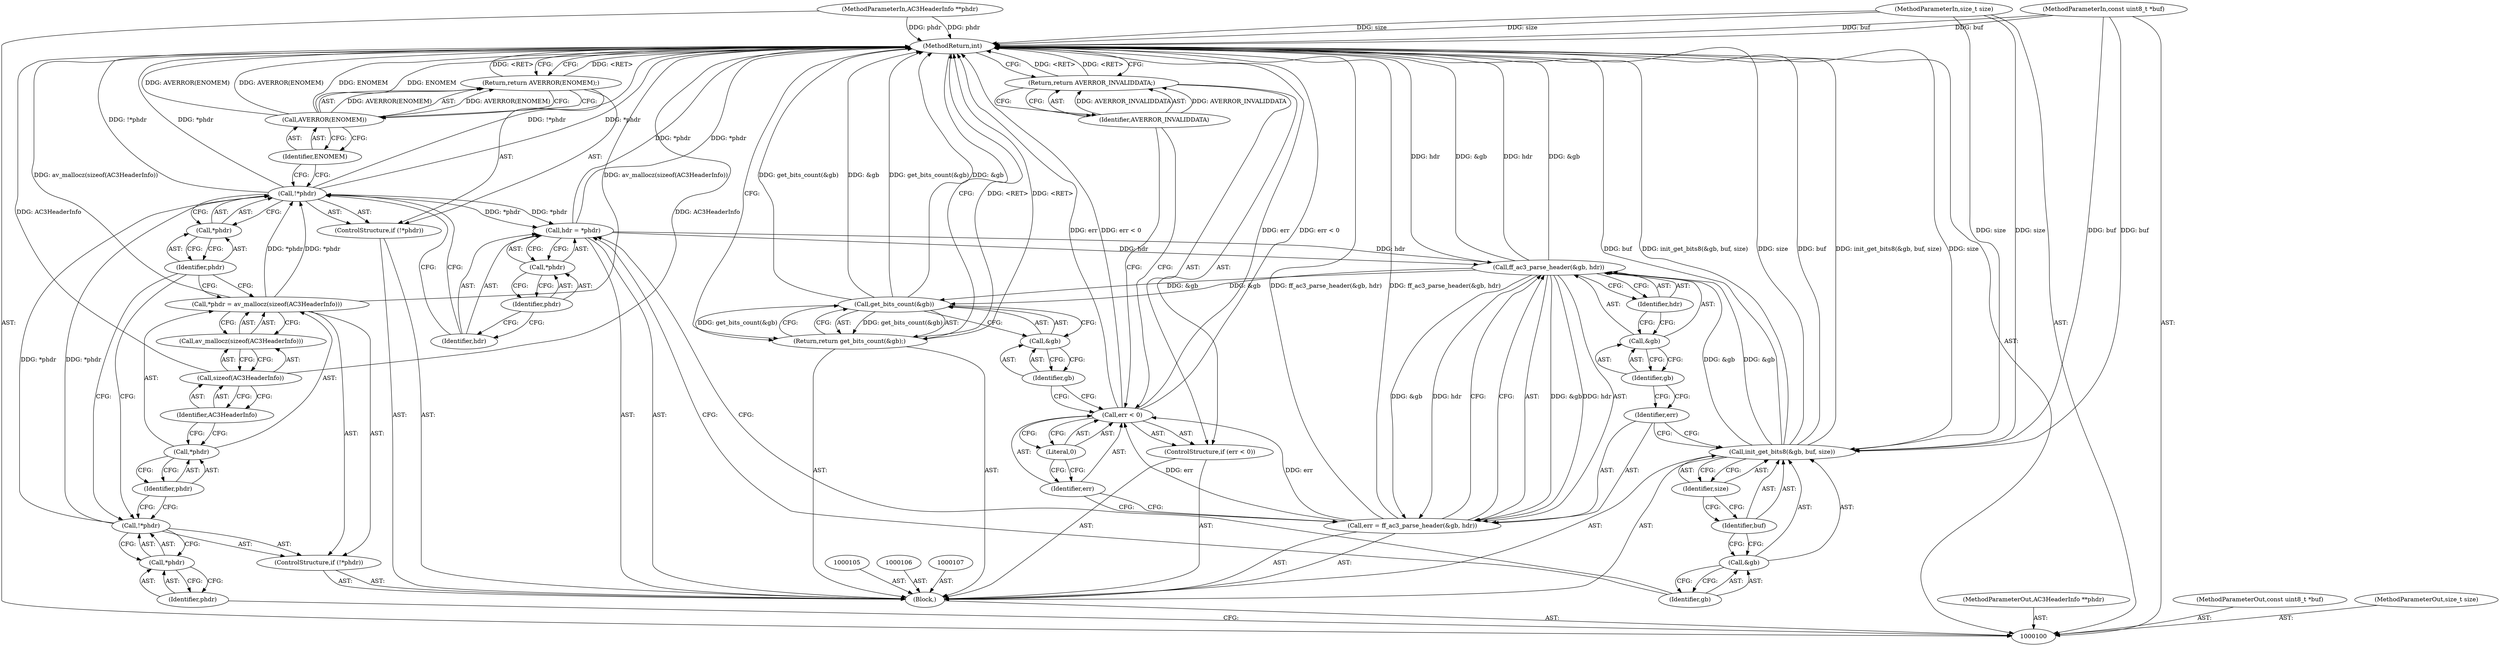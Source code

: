 digraph "1_FFmpeg_00e8181bd97c834fe60751b0c511d4bb97875f78" {
"1000150" [label="(MethodReturn,int)"];
"1000101" [label="(MethodParameterIn,AC3HeaderInfo **phdr)"];
"1000209" [label="(MethodParameterOut,AC3HeaderInfo **phdr)"];
"1000102" [label="(MethodParameterIn,const uint8_t *buf)"];
"1000210" [label="(MethodParameterOut,const uint8_t *buf)"];
"1000121" [label="(Identifier,phdr)"];
"1000118" [label="(ControlStructure,if (!*phdr))"];
"1000119" [label="(Call,!*phdr)"];
"1000120" [label="(Call,*phdr)"];
"1000123" [label="(Call,AVERROR(ENOMEM))"];
"1000124" [label="(Identifier,ENOMEM)"];
"1000122" [label="(Return,return AVERROR(ENOMEM);)"];
"1000127" [label="(Call,*phdr)"];
"1000128" [label="(Identifier,phdr)"];
"1000125" [label="(Call,hdr = *phdr)"];
"1000126" [label="(Identifier,hdr)"];
"1000130" [label="(Call,&gb)"];
"1000131" [label="(Identifier,gb)"];
"1000132" [label="(Identifier,buf)"];
"1000133" [label="(Identifier,size)"];
"1000129" [label="(Call,init_get_bits8(&gb, buf, size))"];
"1000136" [label="(Call,ff_ac3_parse_header(&gb, hdr))"];
"1000137" [label="(Call,&gb)"];
"1000138" [label="(Identifier,gb)"];
"1000139" [label="(Identifier,hdr)"];
"1000134" [label="(Call,err = ff_ac3_parse_header(&gb, hdr))"];
"1000135" [label="(Identifier,err)"];
"1000143" [label="(Literal,0)"];
"1000140" [label="(ControlStructure,if (err < 0))"];
"1000141" [label="(Call,err < 0)"];
"1000142" [label="(Identifier,err)"];
"1000145" [label="(Identifier,AVERROR_INVALIDDATA)"];
"1000144" [label="(Return,return AVERROR_INVALIDDATA;)"];
"1000147" [label="(Call,get_bits_count(&gb))"];
"1000148" [label="(Call,&gb)"];
"1000149" [label="(Identifier,gb)"];
"1000146" [label="(Return,return get_bits_count(&gb);)"];
"1000103" [label="(MethodParameterIn,size_t size)"];
"1000211" [label="(MethodParameterOut,size_t size)"];
"1000104" [label="(Block,)"];
"1000111" [label="(Identifier,phdr)"];
"1000108" [label="(ControlStructure,if (!*phdr))"];
"1000109" [label="(Call,!*phdr)"];
"1000110" [label="(Call,*phdr)"];
"1000115" [label="(Call,av_mallocz(sizeof(AC3HeaderInfo)))"];
"1000116" [label="(Call,sizeof(AC3HeaderInfo))"];
"1000117" [label="(Identifier,AC3HeaderInfo)"];
"1000112" [label="(Call,*phdr = av_mallocz(sizeof(AC3HeaderInfo)))"];
"1000113" [label="(Call,*phdr)"];
"1000114" [label="(Identifier,phdr)"];
"1000150" -> "1000100"  [label="AST: "];
"1000150" -> "1000122"  [label="CFG: "];
"1000150" -> "1000144"  [label="CFG: "];
"1000150" -> "1000146"  [label="CFG: "];
"1000122" -> "1000150"  [label="DDG: <RET>"];
"1000144" -> "1000150"  [label="DDG: <RET>"];
"1000146" -> "1000150"  [label="DDG: <RET>"];
"1000116" -> "1000150"  [label="DDG: AC3HeaderInfo"];
"1000141" -> "1000150"  [label="DDG: err"];
"1000141" -> "1000150"  [label="DDG: err < 0"];
"1000112" -> "1000150"  [label="DDG: av_mallocz(sizeof(AC3HeaderInfo))"];
"1000147" -> "1000150"  [label="DDG: &gb"];
"1000147" -> "1000150"  [label="DDG: get_bits_count(&gb)"];
"1000125" -> "1000150"  [label="DDG: *phdr"];
"1000134" -> "1000150"  [label="DDG: ff_ac3_parse_header(&gb, hdr)"];
"1000119" -> "1000150"  [label="DDG: !*phdr"];
"1000119" -> "1000150"  [label="DDG: *phdr"];
"1000136" -> "1000150"  [label="DDG: &gb"];
"1000136" -> "1000150"  [label="DDG: hdr"];
"1000123" -> "1000150"  [label="DDG: ENOMEM"];
"1000123" -> "1000150"  [label="DDG: AVERROR(ENOMEM)"];
"1000129" -> "1000150"  [label="DDG: buf"];
"1000129" -> "1000150"  [label="DDG: init_get_bits8(&gb, buf, size)"];
"1000129" -> "1000150"  [label="DDG: size"];
"1000103" -> "1000150"  [label="DDG: size"];
"1000102" -> "1000150"  [label="DDG: buf"];
"1000101" -> "1000150"  [label="DDG: phdr"];
"1000101" -> "1000100"  [label="AST: "];
"1000101" -> "1000150"  [label="DDG: phdr"];
"1000209" -> "1000100"  [label="AST: "];
"1000102" -> "1000100"  [label="AST: "];
"1000102" -> "1000150"  [label="DDG: buf"];
"1000102" -> "1000129"  [label="DDG: buf"];
"1000210" -> "1000100"  [label="AST: "];
"1000121" -> "1000120"  [label="AST: "];
"1000121" -> "1000112"  [label="CFG: "];
"1000121" -> "1000109"  [label="CFG: "];
"1000120" -> "1000121"  [label="CFG: "];
"1000118" -> "1000104"  [label="AST: "];
"1000119" -> "1000118"  [label="AST: "];
"1000122" -> "1000118"  [label="AST: "];
"1000119" -> "1000118"  [label="AST: "];
"1000119" -> "1000120"  [label="CFG: "];
"1000120" -> "1000119"  [label="AST: "];
"1000124" -> "1000119"  [label="CFG: "];
"1000126" -> "1000119"  [label="CFG: "];
"1000119" -> "1000150"  [label="DDG: !*phdr"];
"1000119" -> "1000150"  [label="DDG: *phdr"];
"1000112" -> "1000119"  [label="DDG: *phdr"];
"1000109" -> "1000119"  [label="DDG: *phdr"];
"1000119" -> "1000125"  [label="DDG: *phdr"];
"1000120" -> "1000119"  [label="AST: "];
"1000120" -> "1000121"  [label="CFG: "];
"1000121" -> "1000120"  [label="AST: "];
"1000119" -> "1000120"  [label="CFG: "];
"1000123" -> "1000122"  [label="AST: "];
"1000123" -> "1000124"  [label="CFG: "];
"1000124" -> "1000123"  [label="AST: "];
"1000122" -> "1000123"  [label="CFG: "];
"1000123" -> "1000150"  [label="DDG: ENOMEM"];
"1000123" -> "1000150"  [label="DDG: AVERROR(ENOMEM)"];
"1000123" -> "1000122"  [label="DDG: AVERROR(ENOMEM)"];
"1000124" -> "1000123"  [label="AST: "];
"1000124" -> "1000119"  [label="CFG: "];
"1000123" -> "1000124"  [label="CFG: "];
"1000122" -> "1000118"  [label="AST: "];
"1000122" -> "1000123"  [label="CFG: "];
"1000123" -> "1000122"  [label="AST: "];
"1000150" -> "1000122"  [label="CFG: "];
"1000122" -> "1000150"  [label="DDG: <RET>"];
"1000123" -> "1000122"  [label="DDG: AVERROR(ENOMEM)"];
"1000127" -> "1000125"  [label="AST: "];
"1000127" -> "1000128"  [label="CFG: "];
"1000128" -> "1000127"  [label="AST: "];
"1000125" -> "1000127"  [label="CFG: "];
"1000128" -> "1000127"  [label="AST: "];
"1000128" -> "1000126"  [label="CFG: "];
"1000127" -> "1000128"  [label="CFG: "];
"1000125" -> "1000104"  [label="AST: "];
"1000125" -> "1000127"  [label="CFG: "];
"1000126" -> "1000125"  [label="AST: "];
"1000127" -> "1000125"  [label="AST: "];
"1000131" -> "1000125"  [label="CFG: "];
"1000125" -> "1000150"  [label="DDG: *phdr"];
"1000119" -> "1000125"  [label="DDG: *phdr"];
"1000125" -> "1000136"  [label="DDG: hdr"];
"1000126" -> "1000125"  [label="AST: "];
"1000126" -> "1000119"  [label="CFG: "];
"1000128" -> "1000126"  [label="CFG: "];
"1000130" -> "1000129"  [label="AST: "];
"1000130" -> "1000131"  [label="CFG: "];
"1000131" -> "1000130"  [label="AST: "];
"1000132" -> "1000130"  [label="CFG: "];
"1000131" -> "1000130"  [label="AST: "];
"1000131" -> "1000125"  [label="CFG: "];
"1000130" -> "1000131"  [label="CFG: "];
"1000132" -> "1000129"  [label="AST: "];
"1000132" -> "1000130"  [label="CFG: "];
"1000133" -> "1000132"  [label="CFG: "];
"1000133" -> "1000129"  [label="AST: "];
"1000133" -> "1000132"  [label="CFG: "];
"1000129" -> "1000133"  [label="CFG: "];
"1000129" -> "1000104"  [label="AST: "];
"1000129" -> "1000133"  [label="CFG: "];
"1000130" -> "1000129"  [label="AST: "];
"1000132" -> "1000129"  [label="AST: "];
"1000133" -> "1000129"  [label="AST: "];
"1000135" -> "1000129"  [label="CFG: "];
"1000129" -> "1000150"  [label="DDG: buf"];
"1000129" -> "1000150"  [label="DDG: init_get_bits8(&gb, buf, size)"];
"1000129" -> "1000150"  [label="DDG: size"];
"1000102" -> "1000129"  [label="DDG: buf"];
"1000103" -> "1000129"  [label="DDG: size"];
"1000129" -> "1000136"  [label="DDG: &gb"];
"1000136" -> "1000134"  [label="AST: "];
"1000136" -> "1000139"  [label="CFG: "];
"1000137" -> "1000136"  [label="AST: "];
"1000139" -> "1000136"  [label="AST: "];
"1000134" -> "1000136"  [label="CFG: "];
"1000136" -> "1000150"  [label="DDG: &gb"];
"1000136" -> "1000150"  [label="DDG: hdr"];
"1000136" -> "1000134"  [label="DDG: &gb"];
"1000136" -> "1000134"  [label="DDG: hdr"];
"1000129" -> "1000136"  [label="DDG: &gb"];
"1000125" -> "1000136"  [label="DDG: hdr"];
"1000136" -> "1000147"  [label="DDG: &gb"];
"1000137" -> "1000136"  [label="AST: "];
"1000137" -> "1000138"  [label="CFG: "];
"1000138" -> "1000137"  [label="AST: "];
"1000139" -> "1000137"  [label="CFG: "];
"1000138" -> "1000137"  [label="AST: "];
"1000138" -> "1000135"  [label="CFG: "];
"1000137" -> "1000138"  [label="CFG: "];
"1000139" -> "1000136"  [label="AST: "];
"1000139" -> "1000137"  [label="CFG: "];
"1000136" -> "1000139"  [label="CFG: "];
"1000134" -> "1000104"  [label="AST: "];
"1000134" -> "1000136"  [label="CFG: "];
"1000135" -> "1000134"  [label="AST: "];
"1000136" -> "1000134"  [label="AST: "];
"1000142" -> "1000134"  [label="CFG: "];
"1000134" -> "1000150"  [label="DDG: ff_ac3_parse_header(&gb, hdr)"];
"1000136" -> "1000134"  [label="DDG: &gb"];
"1000136" -> "1000134"  [label="DDG: hdr"];
"1000134" -> "1000141"  [label="DDG: err"];
"1000135" -> "1000134"  [label="AST: "];
"1000135" -> "1000129"  [label="CFG: "];
"1000138" -> "1000135"  [label="CFG: "];
"1000143" -> "1000141"  [label="AST: "];
"1000143" -> "1000142"  [label="CFG: "];
"1000141" -> "1000143"  [label="CFG: "];
"1000140" -> "1000104"  [label="AST: "];
"1000141" -> "1000140"  [label="AST: "];
"1000144" -> "1000140"  [label="AST: "];
"1000141" -> "1000140"  [label="AST: "];
"1000141" -> "1000143"  [label="CFG: "];
"1000142" -> "1000141"  [label="AST: "];
"1000143" -> "1000141"  [label="AST: "];
"1000145" -> "1000141"  [label="CFG: "];
"1000149" -> "1000141"  [label="CFG: "];
"1000141" -> "1000150"  [label="DDG: err"];
"1000141" -> "1000150"  [label="DDG: err < 0"];
"1000134" -> "1000141"  [label="DDG: err"];
"1000142" -> "1000141"  [label="AST: "];
"1000142" -> "1000134"  [label="CFG: "];
"1000143" -> "1000142"  [label="CFG: "];
"1000145" -> "1000144"  [label="AST: "];
"1000145" -> "1000141"  [label="CFG: "];
"1000144" -> "1000145"  [label="CFG: "];
"1000145" -> "1000144"  [label="DDG: AVERROR_INVALIDDATA"];
"1000144" -> "1000140"  [label="AST: "];
"1000144" -> "1000145"  [label="CFG: "];
"1000145" -> "1000144"  [label="AST: "];
"1000150" -> "1000144"  [label="CFG: "];
"1000144" -> "1000150"  [label="DDG: <RET>"];
"1000145" -> "1000144"  [label="DDG: AVERROR_INVALIDDATA"];
"1000147" -> "1000146"  [label="AST: "];
"1000147" -> "1000148"  [label="CFG: "];
"1000148" -> "1000147"  [label="AST: "];
"1000146" -> "1000147"  [label="CFG: "];
"1000147" -> "1000150"  [label="DDG: &gb"];
"1000147" -> "1000150"  [label="DDG: get_bits_count(&gb)"];
"1000147" -> "1000146"  [label="DDG: get_bits_count(&gb)"];
"1000136" -> "1000147"  [label="DDG: &gb"];
"1000148" -> "1000147"  [label="AST: "];
"1000148" -> "1000149"  [label="CFG: "];
"1000149" -> "1000148"  [label="AST: "];
"1000147" -> "1000148"  [label="CFG: "];
"1000149" -> "1000148"  [label="AST: "];
"1000149" -> "1000141"  [label="CFG: "];
"1000148" -> "1000149"  [label="CFG: "];
"1000146" -> "1000104"  [label="AST: "];
"1000146" -> "1000147"  [label="CFG: "];
"1000147" -> "1000146"  [label="AST: "];
"1000150" -> "1000146"  [label="CFG: "];
"1000146" -> "1000150"  [label="DDG: <RET>"];
"1000147" -> "1000146"  [label="DDG: get_bits_count(&gb)"];
"1000103" -> "1000100"  [label="AST: "];
"1000103" -> "1000150"  [label="DDG: size"];
"1000103" -> "1000129"  [label="DDG: size"];
"1000211" -> "1000100"  [label="AST: "];
"1000104" -> "1000100"  [label="AST: "];
"1000105" -> "1000104"  [label="AST: "];
"1000106" -> "1000104"  [label="AST: "];
"1000107" -> "1000104"  [label="AST: "];
"1000108" -> "1000104"  [label="AST: "];
"1000118" -> "1000104"  [label="AST: "];
"1000125" -> "1000104"  [label="AST: "];
"1000129" -> "1000104"  [label="AST: "];
"1000134" -> "1000104"  [label="AST: "];
"1000140" -> "1000104"  [label="AST: "];
"1000146" -> "1000104"  [label="AST: "];
"1000111" -> "1000110"  [label="AST: "];
"1000111" -> "1000100"  [label="CFG: "];
"1000110" -> "1000111"  [label="CFG: "];
"1000108" -> "1000104"  [label="AST: "];
"1000109" -> "1000108"  [label="AST: "];
"1000112" -> "1000108"  [label="AST: "];
"1000109" -> "1000108"  [label="AST: "];
"1000109" -> "1000110"  [label="CFG: "];
"1000110" -> "1000109"  [label="AST: "];
"1000114" -> "1000109"  [label="CFG: "];
"1000121" -> "1000109"  [label="CFG: "];
"1000109" -> "1000119"  [label="DDG: *phdr"];
"1000110" -> "1000109"  [label="AST: "];
"1000110" -> "1000111"  [label="CFG: "];
"1000111" -> "1000110"  [label="AST: "];
"1000109" -> "1000110"  [label="CFG: "];
"1000115" -> "1000112"  [label="AST: "];
"1000115" -> "1000116"  [label="CFG: "];
"1000116" -> "1000115"  [label="AST: "];
"1000112" -> "1000115"  [label="CFG: "];
"1000116" -> "1000115"  [label="AST: "];
"1000116" -> "1000117"  [label="CFG: "];
"1000117" -> "1000116"  [label="AST: "];
"1000115" -> "1000116"  [label="CFG: "];
"1000116" -> "1000150"  [label="DDG: AC3HeaderInfo"];
"1000117" -> "1000116"  [label="AST: "];
"1000117" -> "1000113"  [label="CFG: "];
"1000116" -> "1000117"  [label="CFG: "];
"1000112" -> "1000108"  [label="AST: "];
"1000112" -> "1000115"  [label="CFG: "];
"1000113" -> "1000112"  [label="AST: "];
"1000115" -> "1000112"  [label="AST: "];
"1000121" -> "1000112"  [label="CFG: "];
"1000112" -> "1000150"  [label="DDG: av_mallocz(sizeof(AC3HeaderInfo))"];
"1000112" -> "1000119"  [label="DDG: *phdr"];
"1000113" -> "1000112"  [label="AST: "];
"1000113" -> "1000114"  [label="CFG: "];
"1000114" -> "1000113"  [label="AST: "];
"1000117" -> "1000113"  [label="CFG: "];
"1000114" -> "1000113"  [label="AST: "];
"1000114" -> "1000109"  [label="CFG: "];
"1000113" -> "1000114"  [label="CFG: "];
}
